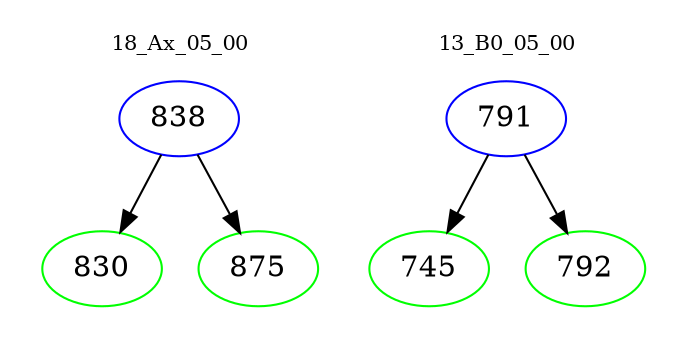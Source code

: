 digraph{
subgraph cluster_0 {
color = white
label = "18_Ax_05_00";
fontsize=10;
T0_838 [label="838", color="blue"]
T0_838 -> T0_830 [color="black"]
T0_830 [label="830", color="green"]
T0_838 -> T0_875 [color="black"]
T0_875 [label="875", color="green"]
}
subgraph cluster_1 {
color = white
label = "13_B0_05_00";
fontsize=10;
T1_791 [label="791", color="blue"]
T1_791 -> T1_745 [color="black"]
T1_745 [label="745", color="green"]
T1_791 -> T1_792 [color="black"]
T1_792 [label="792", color="green"]
}
}
